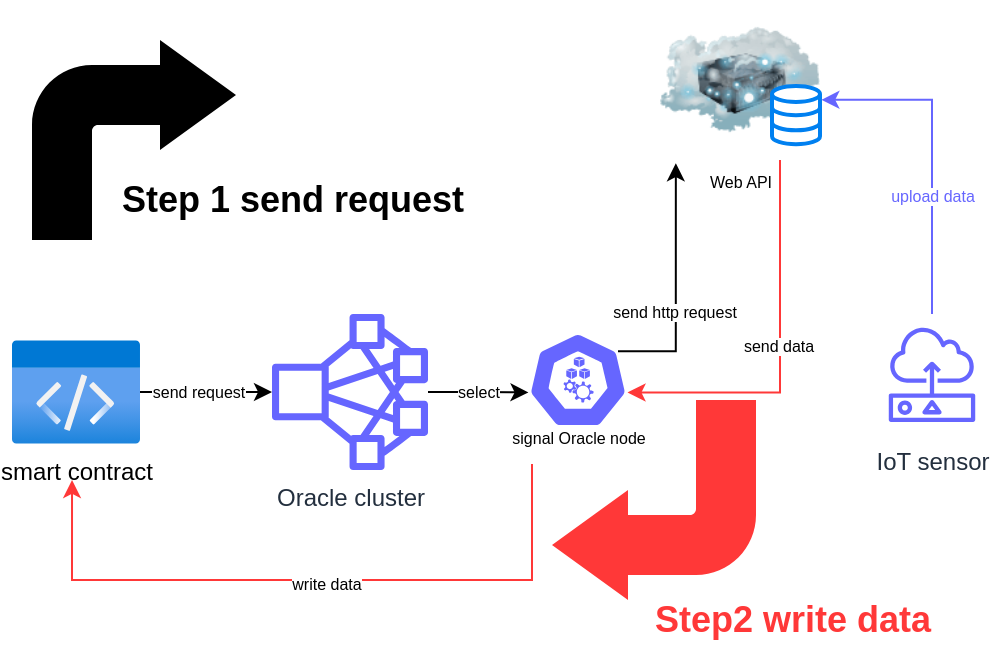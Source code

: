 <mxfile version="20.4.0" type="github">
  <diagram id="C5RBs43oDa-KdzZeNtuy" name="Page-1">
    <mxGraphModel dx="742" dy="518" grid="1" gridSize="10" guides="1" tooltips="1" connect="1" arrows="1" fold="1" page="1" pageScale="1" pageWidth="827" pageHeight="1169" math="0" shadow="0">
      <root>
        <mxCell id="WIyWlLk6GJQsqaUBKTNV-0" />
        <mxCell id="WIyWlLk6GJQsqaUBKTNV-1" parent="WIyWlLk6GJQsqaUBKTNV-0" />
        <mxCell id="OIloI1zcb7YGLm7qGtoo-18" style="edgeStyle=orthogonalEdgeStyle;rounded=0;orthogonalLoop=1;jettySize=auto;html=1;fontSize=8;" edge="1" parent="WIyWlLk6GJQsqaUBKTNV-1" source="OIloI1zcb7YGLm7qGtoo-12" target="OIloI1zcb7YGLm7qGtoo-13">
          <mxGeometry relative="1" as="geometry" />
        </mxCell>
        <mxCell id="OIloI1zcb7YGLm7qGtoo-20" value="send request" style="edgeLabel;html=1;align=center;verticalAlign=middle;resizable=0;points=[];fontSize=8;" vertex="1" connectable="0" parent="OIloI1zcb7YGLm7qGtoo-18">
          <mxGeometry x="-0.364" relative="1" as="geometry">
            <mxPoint x="8" as="offset" />
          </mxGeometry>
        </mxCell>
        <mxCell id="OIloI1zcb7YGLm7qGtoo-12" value="smart contract" style="aspect=fixed;html=1;points=[];align=center;image;fontSize=12;image=img/lib/azure2/general/Code.svg;" vertex="1" parent="WIyWlLk6GJQsqaUBKTNV-1">
          <mxGeometry x="50" y="210" width="64" height="52" as="geometry" />
        </mxCell>
        <mxCell id="OIloI1zcb7YGLm7qGtoo-19" value="select" style="edgeStyle=orthogonalEdgeStyle;rounded=0;orthogonalLoop=1;jettySize=auto;html=1;entryX=0.005;entryY=0.63;entryDx=0;entryDy=0;entryPerimeter=0;fontSize=8;" edge="1" parent="WIyWlLk6GJQsqaUBKTNV-1" source="OIloI1zcb7YGLm7qGtoo-13" target="OIloI1zcb7YGLm7qGtoo-14">
          <mxGeometry relative="1" as="geometry" />
        </mxCell>
        <mxCell id="OIloI1zcb7YGLm7qGtoo-13" value="Oracle cluster" style="sketch=0;outlineConnect=0;fontColor=#232F3E;gradientColor=none;fillColor=#6666FF;strokeColor=none;dashed=0;verticalLabelPosition=bottom;verticalAlign=top;align=center;html=1;fontSize=12;fontStyle=0;aspect=fixed;pointerEvents=1;shape=mxgraph.aws4.cluster;" vertex="1" parent="WIyWlLk6GJQsqaUBKTNV-1">
          <mxGeometry x="180" y="197" width="78" height="78" as="geometry" />
        </mxCell>
        <mxCell id="OIloI1zcb7YGLm7qGtoo-17" value="" style="group" vertex="1" connectable="0" parent="WIyWlLk6GJQsqaUBKTNV-1">
          <mxGeometry x="288" y="206" width="90" height="66" as="geometry" />
        </mxCell>
        <mxCell id="OIloI1zcb7YGLm7qGtoo-14" value="" style="sketch=0;html=1;dashed=0;whitespace=wrap;fillColor=#6666FF;strokeColor=#ffffff;points=[[0.005,0.63,0],[0.1,0.2,0],[0.9,0.2,0],[0.5,0,0],[0.995,0.63,0],[0.72,0.99,0],[0.5,1,0],[0.28,0.99,0]];shape=mxgraph.kubernetes.icon;prIcon=node;fontSize=13;gradientColor=none;fillStyle=auto;" vertex="1" parent="OIloI1zcb7YGLm7qGtoo-17">
          <mxGeometry x="20" width="50" height="48" as="geometry" />
        </mxCell>
        <mxCell id="OIloI1zcb7YGLm7qGtoo-16" value="&lt;font style=&quot;font-size: 8px;&quot;&gt;signal Oracle node&lt;/font&gt;" style="text;html=1;resizable=0;autosize=1;align=center;verticalAlign=middle;points=[];fillColor=none;strokeColor=none;rounded=0;fillStyle=auto;fontSize=13;" vertex="1" parent="OIloI1zcb7YGLm7qGtoo-17">
          <mxGeometry y="36" width="90" height="30" as="geometry" />
        </mxCell>
        <mxCell id="OIloI1zcb7YGLm7qGtoo-26" value="" style="group" vertex="1" connectable="0" parent="WIyWlLk6GJQsqaUBKTNV-1">
          <mxGeometry x="374" y="40" width="80" height="80" as="geometry" />
        </mxCell>
        <mxCell id="OIloI1zcb7YGLm7qGtoo-25" value="Web API" style="image;html=1;image=img/lib/clip_art/networking/Cloud_Server_128x128.png;fillStyle=auto;fontSize=8;fillColor=none;gradientColor=none;" vertex="1" parent="OIloI1zcb7YGLm7qGtoo-26">
          <mxGeometry width="80" height="80" as="geometry" />
        </mxCell>
        <mxCell id="OIloI1zcb7YGLm7qGtoo-24" value="" style="html=1;verticalLabelPosition=bottom;align=center;labelBackgroundColor=#ffffff;verticalAlign=top;strokeWidth=2;strokeColor=#0080F0;shadow=0;dashed=0;shape=mxgraph.ios7.icons.data;fillStyle=auto;fontSize=8;fillColor=default;gradientColor=none;" vertex="1" parent="OIloI1zcb7YGLm7qGtoo-26">
          <mxGeometry x="56" y="43" width="24" height="29.1" as="geometry" />
        </mxCell>
        <mxCell id="OIloI1zcb7YGLm7qGtoo-27" style="edgeStyle=orthogonalEdgeStyle;rounded=0;orthogonalLoop=1;jettySize=auto;html=1;exitX=0.9;exitY=0.2;exitDx=0;exitDy=0;exitPerimeter=0;entryX=0.099;entryY=1.02;entryDx=0;entryDy=0;entryPerimeter=0;fontSize=8;" edge="1" parent="WIyWlLk6GJQsqaUBKTNV-1" source="OIloI1zcb7YGLm7qGtoo-14" target="OIloI1zcb7YGLm7qGtoo-25">
          <mxGeometry relative="1" as="geometry" />
        </mxCell>
        <mxCell id="OIloI1zcb7YGLm7qGtoo-28" value="send http request" style="edgeLabel;html=1;align=center;verticalAlign=middle;resizable=0;points=[];fontSize=8;" vertex="1" connectable="0" parent="OIloI1zcb7YGLm7qGtoo-27">
          <mxGeometry x="-0.202" y="1" relative="1" as="geometry">
            <mxPoint as="offset" />
          </mxGeometry>
        </mxCell>
        <mxCell id="OIloI1zcb7YGLm7qGtoo-29" style="edgeStyle=orthogonalEdgeStyle;rounded=0;orthogonalLoop=1;jettySize=auto;html=1;exitX=0.75;exitY=1;exitDx=0;exitDy=0;entryX=0.995;entryY=0.63;entryDx=0;entryDy=0;entryPerimeter=0;fontSize=8;strokeColor=#FF3838;" edge="1" parent="WIyWlLk6GJQsqaUBKTNV-1" source="OIloI1zcb7YGLm7qGtoo-25" target="OIloI1zcb7YGLm7qGtoo-14">
          <mxGeometry relative="1" as="geometry" />
        </mxCell>
        <mxCell id="OIloI1zcb7YGLm7qGtoo-31" value="send data" style="edgeLabel;html=1;align=center;verticalAlign=middle;resizable=0;points=[];fontSize=8;" vertex="1" connectable="0" parent="OIloI1zcb7YGLm7qGtoo-29">
          <mxGeometry x="-0.032" y="-1" relative="1" as="geometry">
            <mxPoint as="offset" />
          </mxGeometry>
        </mxCell>
        <mxCell id="OIloI1zcb7YGLm7qGtoo-33" style="edgeStyle=orthogonalEdgeStyle;rounded=0;orthogonalLoop=1;jettySize=auto;html=1;entryX=0.469;entryY=1.346;entryDx=0;entryDy=0;entryPerimeter=0;strokeColor=#FF3838;fontSize=8;" edge="1" parent="WIyWlLk6GJQsqaUBKTNV-1" source="OIloI1zcb7YGLm7qGtoo-16" target="OIloI1zcb7YGLm7qGtoo-12">
          <mxGeometry relative="1" as="geometry">
            <Array as="points">
              <mxPoint x="310" y="330" />
              <mxPoint x="80" y="330" />
            </Array>
          </mxGeometry>
        </mxCell>
        <mxCell id="OIloI1zcb7YGLm7qGtoo-34" value="write data" style="edgeLabel;html=1;align=center;verticalAlign=middle;resizable=0;points=[];fontSize=8;" vertex="1" connectable="0" parent="OIloI1zcb7YGLm7qGtoo-33">
          <mxGeometry x="-0.164" y="2" relative="1" as="geometry">
            <mxPoint x="-20" as="offset" />
          </mxGeometry>
        </mxCell>
        <mxCell id="OIloI1zcb7YGLm7qGtoo-37" style="edgeStyle=orthogonalEdgeStyle;rounded=0;orthogonalLoop=1;jettySize=auto;html=1;strokeColor=#6666FF;fontSize=8;fontColor=#6666FF;entryX=1.028;entryY=0.238;entryDx=0;entryDy=0;entryPerimeter=0;" edge="1" parent="WIyWlLk6GJQsqaUBKTNV-1" source="OIloI1zcb7YGLm7qGtoo-35" target="OIloI1zcb7YGLm7qGtoo-24">
          <mxGeometry relative="1" as="geometry">
            <mxPoint x="480" y="130" as="targetPoint" />
            <Array as="points">
              <mxPoint x="510" y="90" />
            </Array>
          </mxGeometry>
        </mxCell>
        <mxCell id="OIloI1zcb7YGLm7qGtoo-38" value="upload data" style="edgeLabel;html=1;align=center;verticalAlign=middle;resizable=0;points=[];fontSize=8;fontColor=#6666FF;" vertex="1" connectable="0" parent="OIloI1zcb7YGLm7qGtoo-37">
          <mxGeometry x="-0.266" relative="1" as="geometry">
            <mxPoint as="offset" />
          </mxGeometry>
        </mxCell>
        <mxCell id="OIloI1zcb7YGLm7qGtoo-35" value="IoT sensor" style="sketch=0;outlineConnect=0;fontColor=#232F3E;gradientColor=none;strokeColor=#6666FF;fillColor=#ffffff;dashed=0;verticalLabelPosition=bottom;verticalAlign=top;align=center;html=1;fontSize=12;fontStyle=0;aspect=fixed;shape=mxgraph.aws4.resourceIcon;resIcon=mxgraph.aws4.sensor;fillStyle=auto;" vertex="1" parent="WIyWlLk6GJQsqaUBKTNV-1">
          <mxGeometry x="480" y="197" width="60" height="60" as="geometry" />
        </mxCell>
        <mxCell id="OIloI1zcb7YGLm7qGtoo-39" value="" style="html=1;shadow=0;dashed=0;align=center;verticalAlign=middle;shape=mxgraph.arrows2.bendArrow;dy=15;dx=38;notch=0;arrowHead=55;rounded=1;fillStyle=auto;strokeColor=none;fontSize=8;fontColor=#FF3838;fillColor=#FF3838;gradientColor=none;rotation=-180;" vertex="1" parent="WIyWlLk6GJQsqaUBKTNV-1">
          <mxGeometry x="320" y="240" width="102" height="100" as="geometry" />
        </mxCell>
        <mxCell id="OIloI1zcb7YGLm7qGtoo-40" value="" style="html=1;shadow=0;dashed=0;align=center;verticalAlign=middle;shape=mxgraph.arrows2.bendArrow;dy=15;dx=38;notch=0;arrowHead=55;rounded=1;fillStyle=auto;strokeColor=none;fontSize=8;fontColor=#6666FF;fillColor=#000000;gradientColor=none;rotation=0;" vertex="1" parent="WIyWlLk6GJQsqaUBKTNV-1">
          <mxGeometry x="60" y="60" width="102" height="100" as="geometry" />
        </mxCell>
        <mxCell id="OIloI1zcb7YGLm7qGtoo-42" value="&lt;font style=&quot;font-size: 18px;&quot;&gt;Step 1 send request&lt;/font&gt;" style="text;html=1;resizable=0;autosize=1;align=center;verticalAlign=middle;points=[];fillColor=none;strokeColor=none;rounded=0;fillStyle=auto;fontSize=8;fontColor=#000000;fontStyle=1" vertex="1" parent="WIyWlLk6GJQsqaUBKTNV-1">
          <mxGeometry x="95" y="120" width="190" height="40" as="geometry" />
        </mxCell>
        <mxCell id="OIloI1zcb7YGLm7qGtoo-43" value="&lt;font color=&quot;#ff3838&quot; style=&quot;font-size: 18px;&quot;&gt;Step2 write data&lt;/font&gt;" style="text;html=1;resizable=0;autosize=1;align=center;verticalAlign=middle;points=[];fillColor=none;strokeColor=none;rounded=0;fillStyle=auto;fontSize=8;fontColor=#000000;fontStyle=1" vertex="1" parent="WIyWlLk6GJQsqaUBKTNV-1">
          <mxGeometry x="360" y="330" width="160" height="40" as="geometry" />
        </mxCell>
      </root>
    </mxGraphModel>
  </diagram>
</mxfile>

